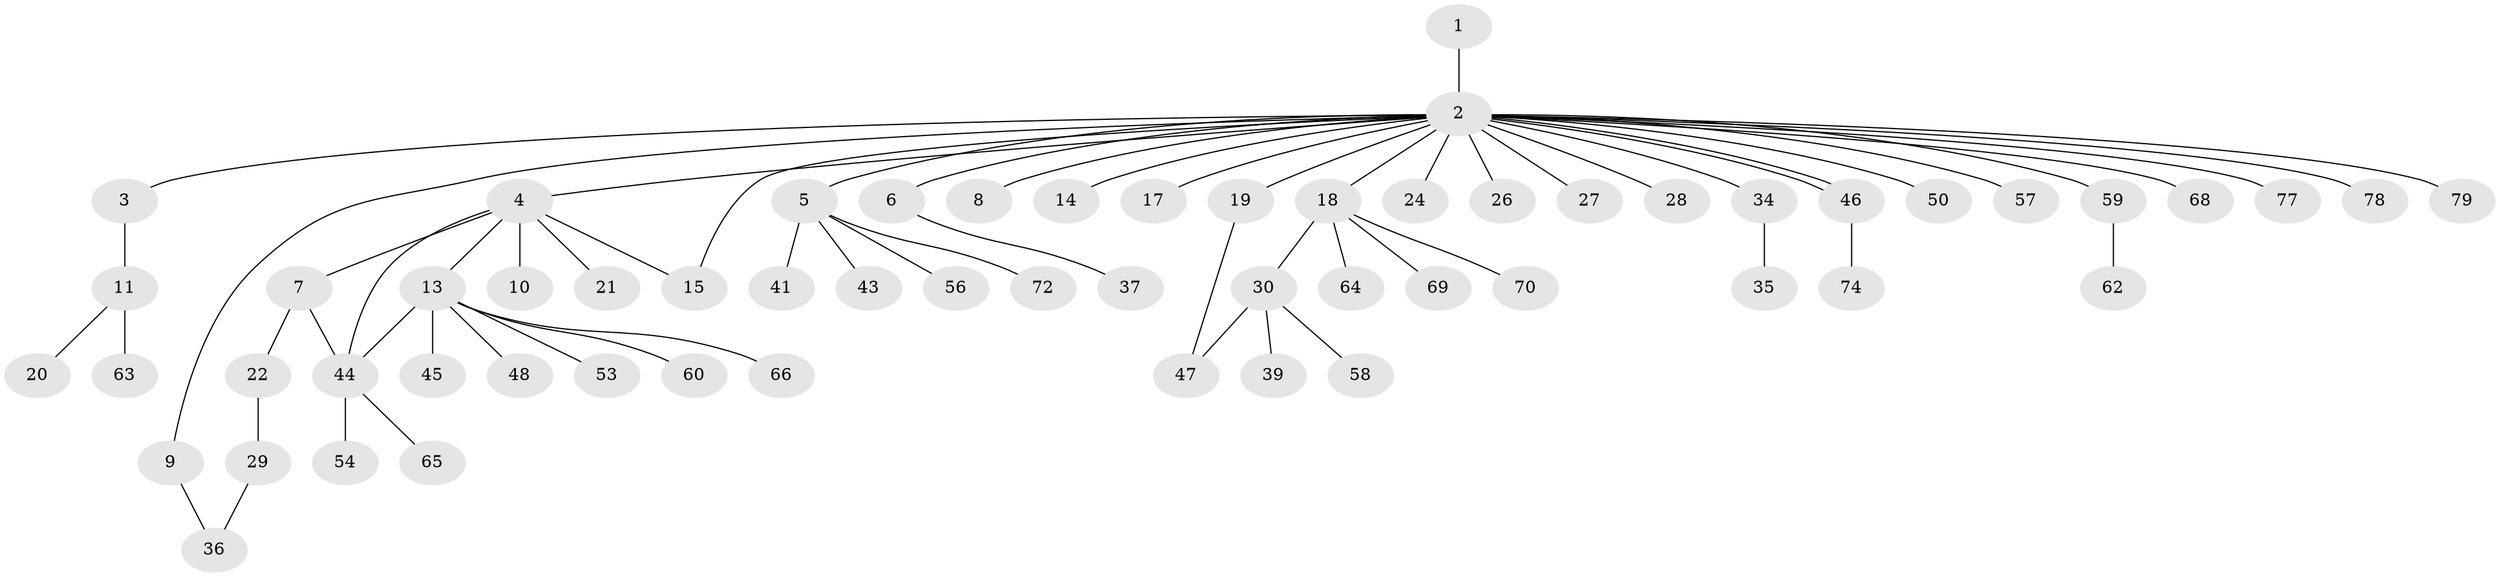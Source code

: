 // original degree distribution, {1: 0.569620253164557, 26: 0.012658227848101266, 2: 0.24050632911392406, 8: 0.02531645569620253, 4: 0.02531645569620253, 3: 0.08860759493670886, 5: 0.02531645569620253, 6: 0.012658227848101266}
// Generated by graph-tools (version 1.1) at 2025/41/03/06/25 10:41:50]
// undirected, 59 vertices, 64 edges
graph export_dot {
graph [start="1"]
  node [color=gray90,style=filled];
  1;
  2 [super="+23"];
  3;
  4 [super="+32"];
  5 [super="+12"];
  6 [super="+16"];
  7;
  8 [super="+40"];
  9;
  10;
  11 [super="+25"];
  13 [super="+73"];
  14 [super="+75"];
  15 [super="+76"];
  17;
  18 [super="+31"];
  19 [super="+49"];
  20 [super="+61"];
  21;
  22;
  24;
  26;
  27 [super="+55"];
  28 [super="+51"];
  29 [super="+33"];
  30 [super="+38"];
  34 [super="+42"];
  35;
  36 [super="+67"];
  37;
  39;
  41;
  43;
  44 [super="+71"];
  45;
  46 [super="+52"];
  47;
  48;
  50;
  53;
  54;
  56;
  57;
  58;
  59;
  60;
  62;
  63;
  64;
  65;
  66;
  68;
  69;
  70;
  72;
  74;
  77;
  78;
  79;
  1 -- 2;
  2 -- 3;
  2 -- 4;
  2 -- 5;
  2 -- 6;
  2 -- 8;
  2 -- 9;
  2 -- 14;
  2 -- 17;
  2 -- 18;
  2 -- 19 [weight=2];
  2 -- 24;
  2 -- 26;
  2 -- 27;
  2 -- 28;
  2 -- 46;
  2 -- 46;
  2 -- 50;
  2 -- 57;
  2 -- 59;
  2 -- 68;
  2 -- 78;
  2 -- 79;
  2 -- 34;
  2 -- 77;
  2 -- 15;
  3 -- 11;
  4 -- 7;
  4 -- 10;
  4 -- 13;
  4 -- 15;
  4 -- 21;
  4 -- 44;
  5 -- 43;
  5 -- 56;
  5 -- 72;
  5 -- 41;
  6 -- 37;
  7 -- 22;
  7 -- 44;
  9 -- 36;
  11 -- 20;
  11 -- 63;
  13 -- 44;
  13 -- 45;
  13 -- 48;
  13 -- 53;
  13 -- 60;
  13 -- 66;
  18 -- 30;
  18 -- 64;
  18 -- 69;
  18 -- 70;
  19 -- 47;
  22 -- 29;
  29 -- 36;
  30 -- 39;
  30 -- 47;
  30 -- 58;
  34 -- 35;
  44 -- 54;
  44 -- 65;
  46 -- 74;
  59 -- 62;
}

